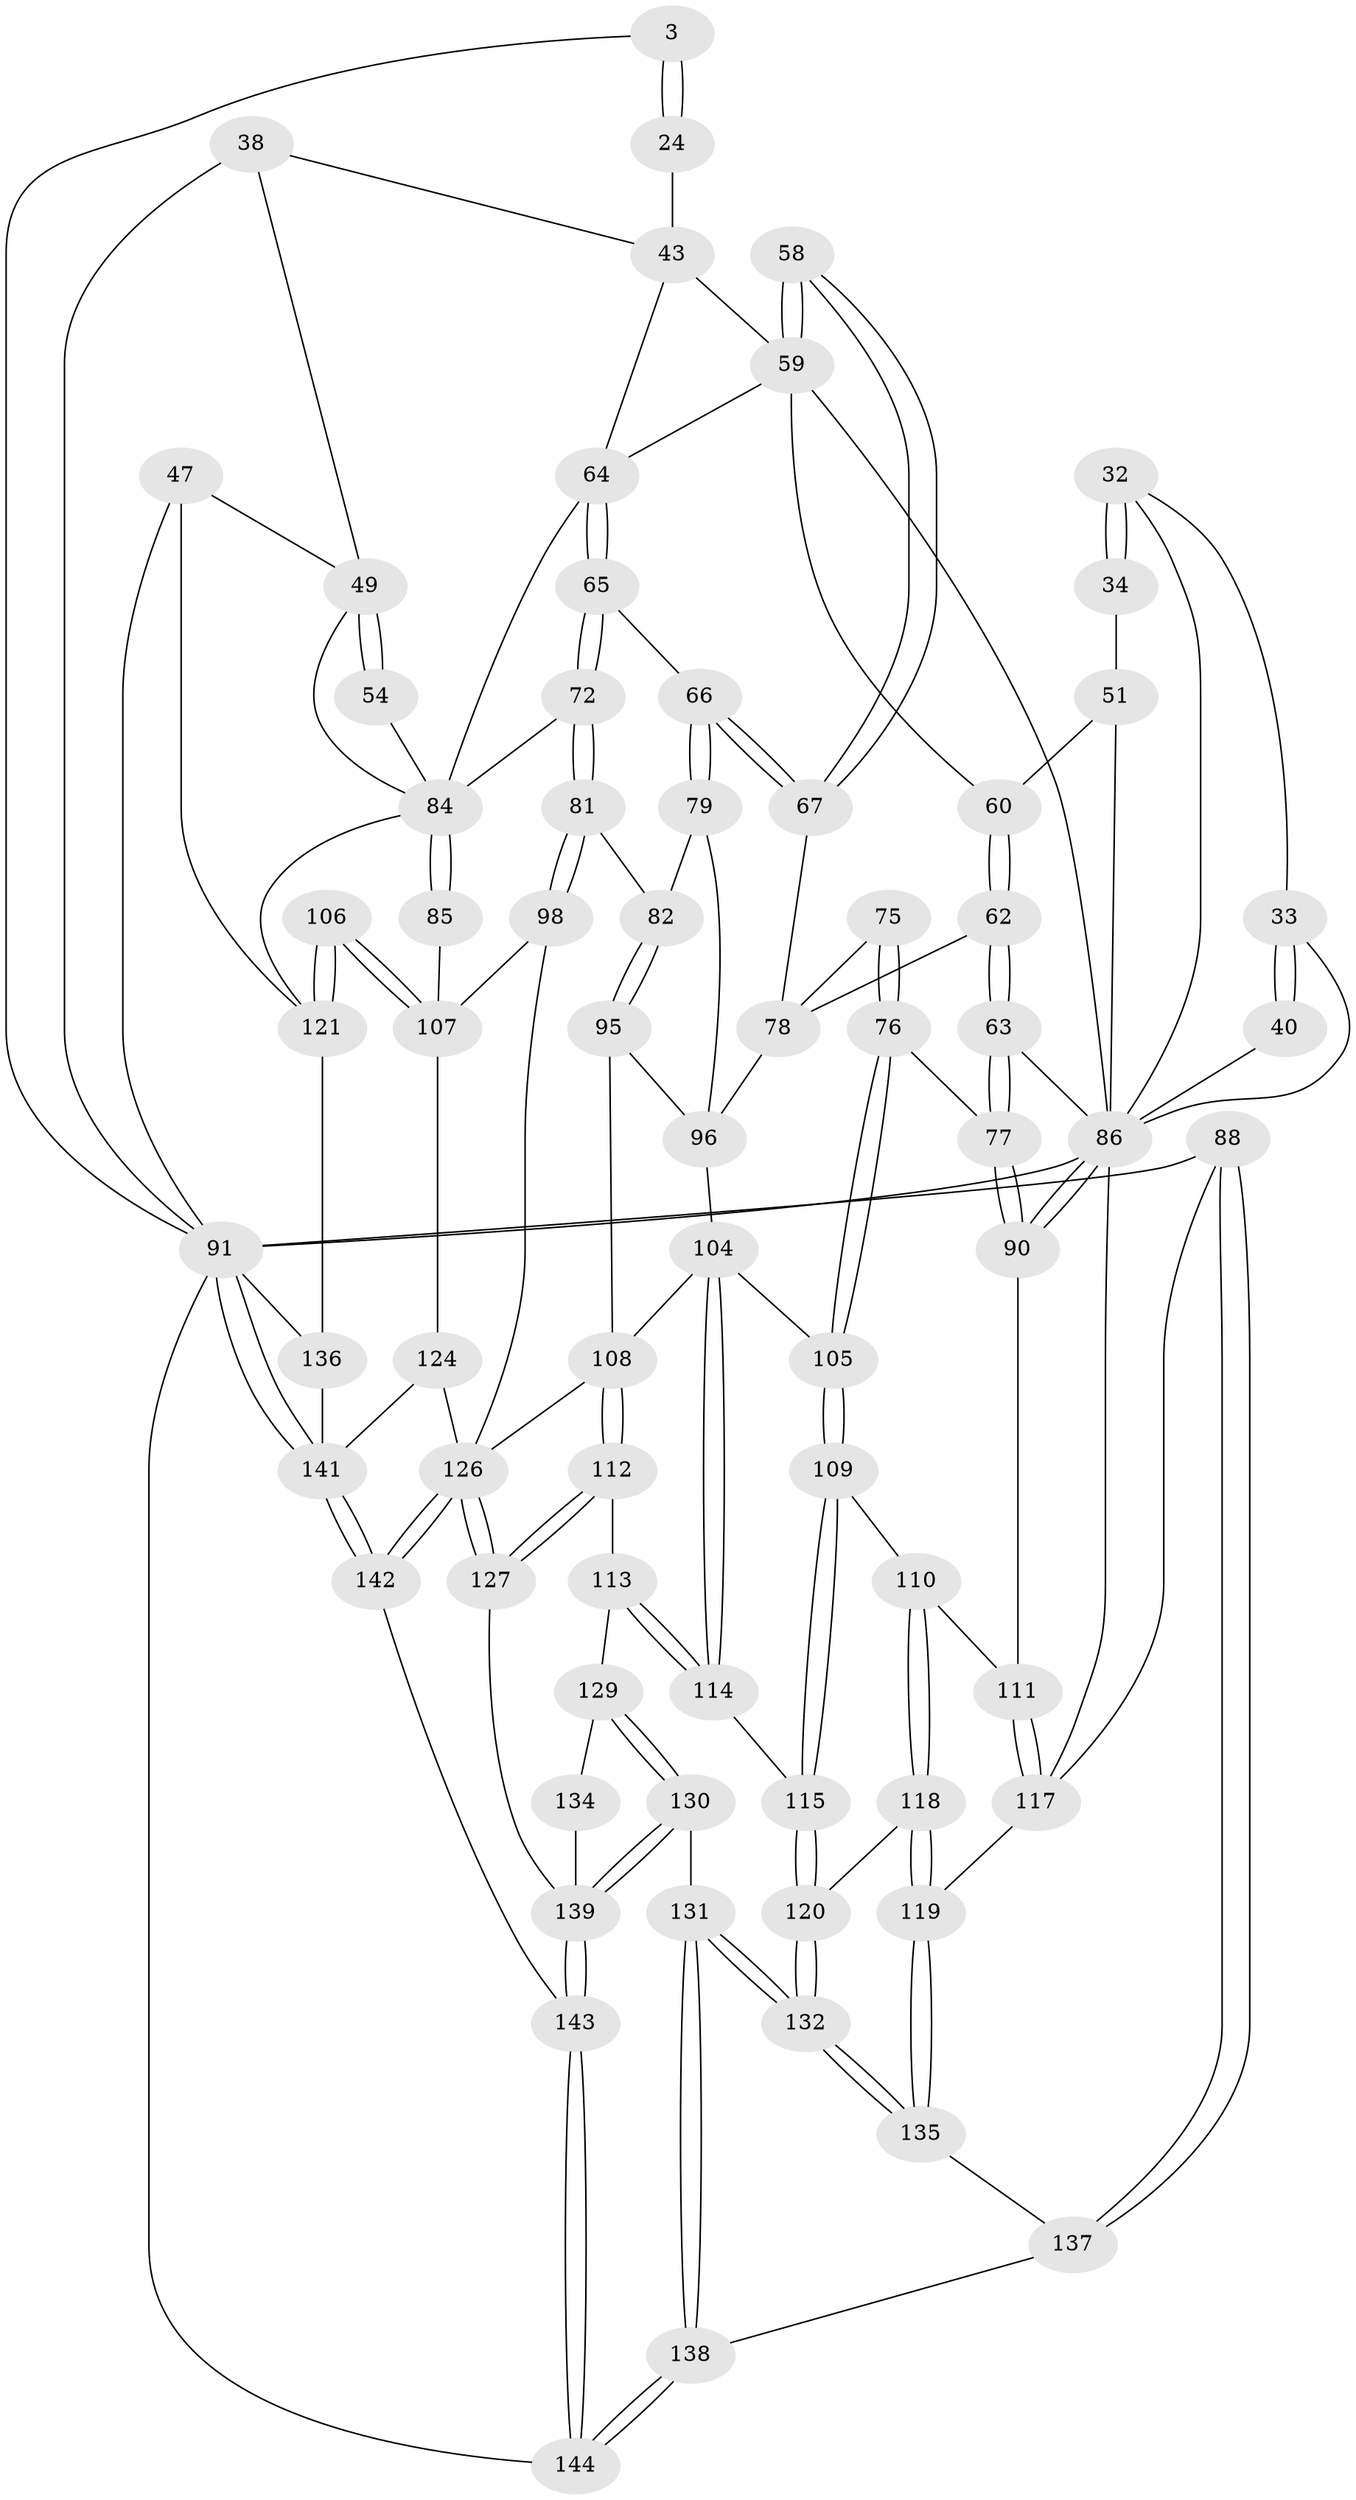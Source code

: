 // original degree distribution, {3: 0.041666666666666664, 4: 0.16666666666666666, 5: 0.5833333333333334, 6: 0.20833333333333334}
// Generated by graph-tools (version 1.1) at 2025/00/03/09/25 05:00:18]
// undirected, 72 vertices, 166 edges
graph export_dot {
graph [start="1"]
  node [color=gray90,style=filled];
  3 [pos="+0.7813985620415332+0.03708937613466127"];
  24 [pos="+0.7107469474451139+0.130761531484376",super="+16+2"];
  32 [pos="+0.15826442105118696+0.1451727507659847",super="+28"];
  33 [pos="+0.13018739768807394+0.14621124939323427",super="+31+30"];
  34 [pos="+0.17360845822468535+0.15451182105470265"];
  38 [pos="+0.8731734683856598+0.19385803984221822",super="+37+35"];
  40 [pos="+0.10511527379767892+0.16443877872156593"];
  43 [pos="+0.7140348296687051+0.2596859533705748",super="+26+7"];
  47 [pos="+1+0.41403513488115784"];
  49 [pos="+1+0.34259775822458655",super="+48+46+45"];
  51 [pos="+0.20302592741298373+0.24983549916491882",super="+41+39"];
  54 [pos="+0.8582281208701297+0.2525919955108486"];
  58 [pos="+0.4878477210137572+0.30111978396608674"];
  59 [pos="+0.45792230986899884+0.258009580064639",super="+23+44+57+18"];
  60 [pos="+0.3262764731209324+0.30792503194635873",super="+50"];
  62 [pos="+0.29460420050088365+0.36273115371243747"];
  63 [pos="+0.20153155231160458+0.3735981246754083"];
  64 [pos="+0.6021656631010831+0.3092498652992675",super="+56"];
  65 [pos="+0.6005934839223069+0.41206174561687514"];
  66 [pos="+0.49844543393217794+0.39594797289450884"];
  67 [pos="+0.4808966476926285+0.36508418965829376"];
  72 [pos="+0.627778233500371+0.4295865983174339"];
  75 [pos="+0.28772057456686045+0.5048144974201606"];
  76 [pos="+0.23087367380575363+0.5184382812087083"];
  77 [pos="+0.2072904734409508+0.44993927817592355"];
  78 [pos="+0.37991399462654263+0.5064258069956901",super="+68+69"];
  79 [pos="+0.4950360543203656+0.4336947314348142"];
  81 [pos="+0.5908945874936948+0.5059556849592435"];
  82 [pos="+0.5112960244978721+0.48193231298274236"];
  84 [pos="+0.8877043815603666+0.5402354953032465",super="+83+74+71"];
  85 [pos="+0.7573806203770028+0.4548683461122697"];
  86 [pos="+0+0.4127252601957492",super="+53+61+14"];
  88 [pos="+0+1"];
  90 [pos="+0.045156998346056534+0.5428690770747526"];
  91 [pos="+1+1",super="+89+36"];
  95 [pos="+0.49297039652189517+0.5218686507871126"];
  96 [pos="+0.38394368295057374+0.5174188493425069",super="+80"];
  98 [pos="+0.6166394799399737+0.5903817832331951"];
  104 [pos="+0.3450165900232357+0.587183892890098",super="+103"];
  105 [pos="+0.22012634725434102+0.5726325759003196"];
  106 [pos="+0.8781820083432273+0.6433804140370067"];
  107 [pos="+0.7839177711609506+0.6425384237233738",super="+97"];
  108 [pos="+0.4988408268769209+0.6502366139139213",super="+102"];
  109 [pos="+0.2066419303810106+0.5913975126001717"];
  110 [pos="+0.20255317389485294+0.594876816182641"];
  111 [pos="+0.09977241666271743+0.5935705243652053"];
  112 [pos="+0.4259180422768333+0.7036636097607488"];
  113 [pos="+0.4191477516917348+0.7070701651748641"];
  114 [pos="+0.36690666493875834+0.688865786046491"];
  115 [pos="+0.3641911128046731+0.6894739053827861"];
  117 [pos="+0.054821539717372754+0.7667132503194036",super="+87"];
  118 [pos="+0.20998311609221898+0.6645896927492597"];
  119 [pos="+0.08268014786022564+0.7789199269677932"];
  120 [pos="+0.2666624705384809+0.7418577482555655"];
  121 [pos="+0.9131028388522978+0.6956000932592611",super="+94+99"];
  124 [pos="+0.7531439998463193+0.8174118872606124",super="+116"];
  126 [pos="+0.606505726508513+0.8549216014811245",super="+125+101+100"];
  127 [pos="+0.5918324325965966+0.8558747672593411"];
  129 [pos="+0.34906075567668354+0.8304831395873119",super="+128"];
  130 [pos="+0.2651219773866913+0.877846248717536"];
  131 [pos="+0.23510561266225458+0.8595905051125077"];
  132 [pos="+0.23080672390328164+0.8542793732051107"];
  134 [pos="+0.471602369505121+0.8662543897592353"];
  135 [pos="+0.1439033586157001+0.830940539901163"];
  136 [pos="+1+0.882396820611513",super="+122+92"];
  137 [pos="+0.12185803108466468+0.8669794462252357"];
  138 [pos="+0.06581988125492816+1"];
  139 [pos="+0.37352421112516027+1",super="+133"];
  141 [pos="+0.7984762450473205+1",super="+140+123"];
  142 [pos="+0.6777686763106504+1"];
  143 [pos="+0.3866341088328747+1"];
  144 [pos="+0+1"];
  3 -- 24 [weight=2];
  3 -- 24;
  3 -- 91;
  24 -- 43 [weight=3];
  32 -- 33;
  32 -- 34 [weight=2];
  32 -- 34;
  32 -- 86;
  33 -- 40 [weight=2];
  33 -- 40;
  33 -- 86;
  34 -- 51;
  38 -- 43;
  38 -- 49;
  38 -- 91 [weight=2];
  40 -- 86;
  43 -- 59 [weight=3];
  43 -- 64;
  47 -- 49;
  47 -- 91;
  47 -- 121;
  49 -- 54 [weight=2];
  49 -- 54;
  49 -- 84;
  51 -- 86 [weight=3];
  51 -- 60 [weight=2];
  54 -- 84;
  58 -- 59 [weight=2];
  58 -- 59;
  58 -- 67;
  58 -- 67;
  59 -- 60 [weight=2];
  59 -- 64;
  59 -- 86;
  60 -- 62;
  60 -- 62;
  62 -- 63;
  62 -- 63;
  62 -- 78;
  63 -- 77;
  63 -- 77;
  63 -- 86;
  64 -- 65;
  64 -- 65;
  64 -- 84;
  65 -- 66;
  65 -- 72;
  65 -- 72;
  66 -- 67;
  66 -- 67;
  66 -- 79;
  66 -- 79;
  67 -- 78;
  72 -- 81;
  72 -- 81;
  72 -- 84;
  75 -- 76;
  75 -- 76;
  75 -- 78 [weight=2];
  76 -- 77;
  76 -- 105;
  76 -- 105;
  77 -- 90;
  77 -- 90;
  78 -- 96;
  79 -- 82;
  79 -- 96;
  81 -- 82;
  81 -- 98;
  81 -- 98;
  82 -- 95;
  82 -- 95;
  84 -- 85 [weight=2];
  84 -- 85;
  84 -- 121;
  85 -- 107;
  86 -- 90;
  86 -- 90;
  86 -- 117;
  86 -- 91 [weight=3];
  88 -- 137;
  88 -- 137;
  88 -- 117;
  88 -- 91;
  90 -- 111;
  91 -- 141;
  91 -- 141;
  91 -- 144;
  91 -- 136;
  95 -- 96;
  95 -- 108;
  96 -- 104;
  98 -- 107;
  98 -- 126;
  104 -- 105;
  104 -- 114;
  104 -- 114;
  104 -- 108;
  105 -- 109;
  105 -- 109;
  106 -- 107;
  106 -- 107;
  106 -- 121 [weight=2];
  106 -- 121;
  107 -- 124;
  108 -- 112;
  108 -- 112;
  108 -- 126;
  109 -- 110;
  109 -- 115;
  109 -- 115;
  110 -- 111;
  110 -- 118;
  110 -- 118;
  111 -- 117;
  111 -- 117;
  112 -- 113;
  112 -- 127;
  112 -- 127;
  113 -- 114;
  113 -- 114;
  113 -- 129;
  114 -- 115;
  115 -- 120;
  115 -- 120;
  117 -- 119;
  118 -- 119;
  118 -- 119;
  118 -- 120;
  119 -- 135;
  119 -- 135;
  120 -- 132;
  120 -- 132;
  121 -- 136 [weight=2];
  124 -- 126 [weight=2];
  124 -- 141;
  126 -- 127;
  126 -- 127;
  126 -- 142;
  126 -- 142;
  127 -- 139;
  129 -- 130;
  129 -- 130;
  129 -- 134 [weight=2];
  130 -- 131;
  130 -- 139;
  130 -- 139;
  131 -- 132;
  131 -- 132;
  131 -- 138;
  131 -- 138;
  132 -- 135;
  132 -- 135;
  134 -- 139;
  135 -- 137;
  136 -- 141 [weight=2];
  137 -- 138;
  138 -- 144;
  138 -- 144;
  139 -- 143;
  139 -- 143;
  141 -- 142;
  141 -- 142;
  142 -- 143;
  143 -- 144;
  143 -- 144;
}
